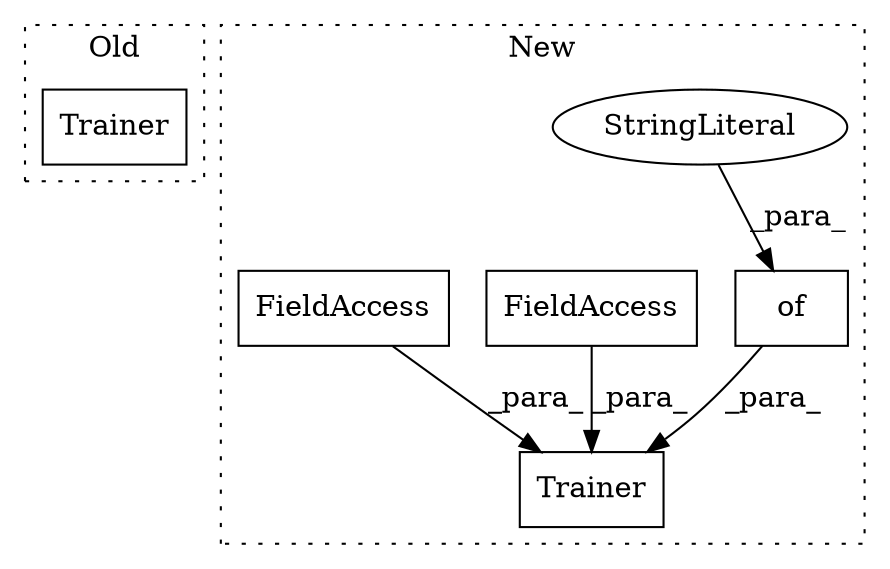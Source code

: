 digraph G {
subgraph cluster0 {
1 [label="Trainer" a="32" s="994" l="9" shape="box"];
label = "Old";
style="dotted";
}
subgraph cluster1 {
2 [label="of" a="32" s="506,521" l="3,1" shape="box"];
3 [label="Trainer" a="32" s="479,535" l="8,1" shape="box"];
4 [label="StringLiteral" a="45" s="509" l="4" shape="ellipse"];
5 [label="FieldAccess" a="22" s="523" l="12" shape="box"];
6 [label="FieldAccess" a="22" s="487" l="14" shape="box"];
label = "New";
style="dotted";
}
2 -> 3 [label="_para_"];
4 -> 2 [label="_para_"];
5 -> 3 [label="_para_"];
6 -> 3 [label="_para_"];
}
